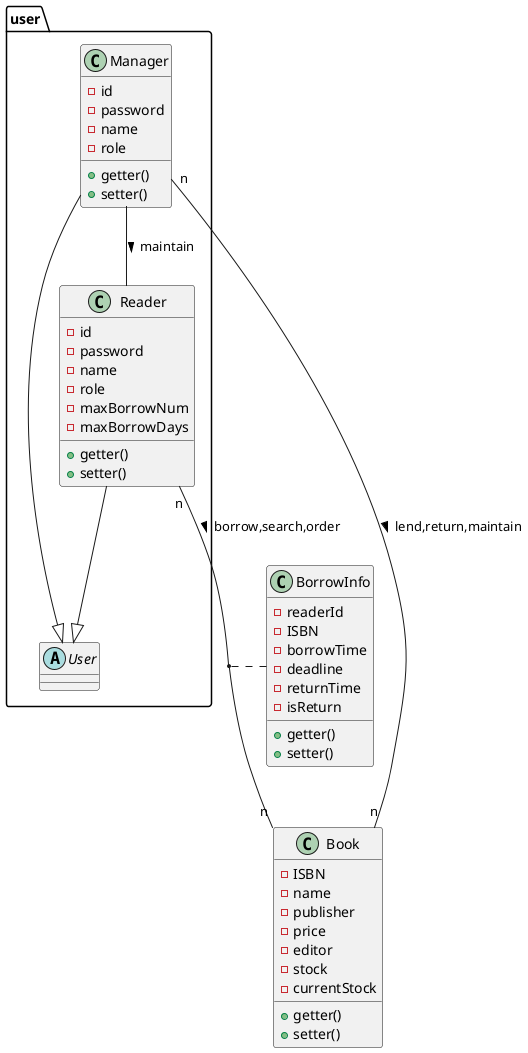 @startuml


class Book{
    -ISBN
    -name
    -publisher
    -price
    -editor
    -stock
    -currentStock
    +getter()
    +setter()
}

class BorrowInfo{
    -readerId
    -ISBN
    -borrowTime
    -deadline
    -returnTime
    -isReturn
    +getter()
    +setter()
}
package "user"{
abstract Class User{

}
    class Reader{
            -id
            -password
            -name
            -role
            -maxBorrowNum
            -maxBorrowDays
            +getter()
            +setter()
    }

    class Manager{
        -id
        -password
        -name
        -role
        +getter()
        +setter()
    }
}
Reader --|> User
Manager --|> User
Reader "n" -- "n" Book:> borrow,search,order
(Reader,Book) .. BorrowInfo
Manager "n" -- "n" Book:> lend,return,maintain
Manager -- Reader: > maintain

@enduml